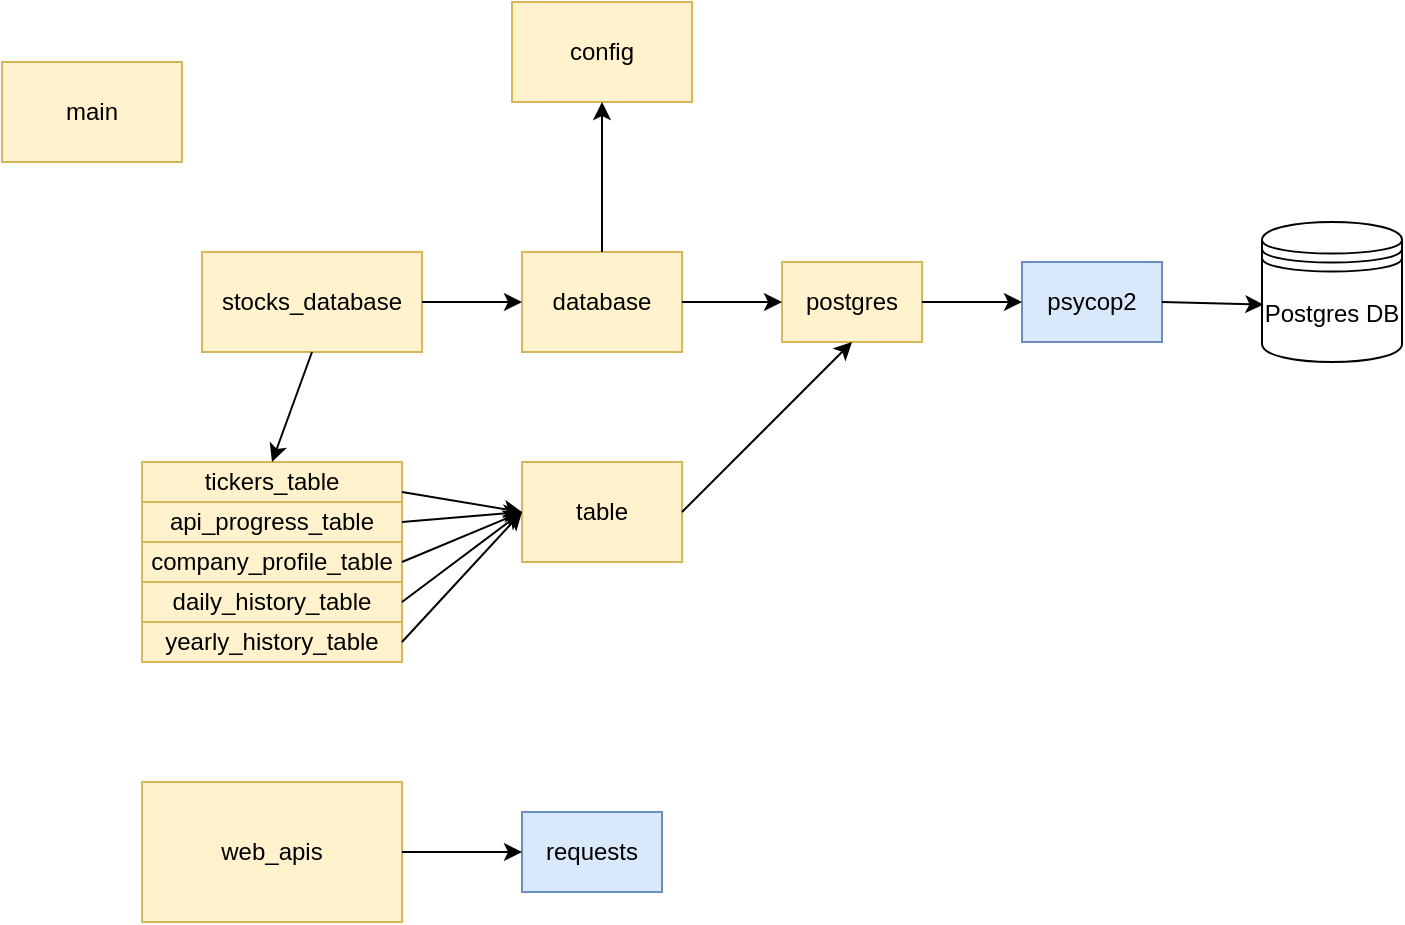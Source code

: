 <mxfile version="13.1.14" type="device"><diagram id="rFR6jo3WXodWxYmscVBD" name="Page-1"><mxGraphModel dx="817" dy="496" grid="1" gridSize="10" guides="1" tooltips="1" connect="1" arrows="1" fold="1" page="1" pageScale="1" pageWidth="850" pageHeight="1100" math="0" shadow="0"><root><mxCell id="0"/><mxCell id="1" parent="0"/><mxCell id="YhuRGsqSOEMKbq4ucQoE-1" value="psycop2" style="rounded=0;whiteSpace=wrap;html=1;fillColor=#dae8fc;strokeColor=#6c8ebf;" parent="1" vertex="1"><mxGeometry x="540" y="150" width="70" height="40" as="geometry"/></mxCell><mxCell id="YhuRGsqSOEMKbq4ucQoE-2" value="Postgres DB" style="shape=datastore;whiteSpace=wrap;html=1;" parent="1" vertex="1"><mxGeometry x="660" y="130" width="70" height="70" as="geometry"/></mxCell><mxCell id="YhuRGsqSOEMKbq4ucQoE-3" value="" style="endArrow=classic;html=1;exitX=1;exitY=0.5;exitDx=0;exitDy=0;entryX=0.01;entryY=0.59;entryDx=0;entryDy=0;entryPerimeter=0;" parent="1" source="YhuRGsqSOEMKbq4ucQoE-1" target="YhuRGsqSOEMKbq4ucQoE-2" edge="1"><mxGeometry width="50" height="50" relative="1" as="geometry"><mxPoint x="620" y="100" as="sourcePoint"/><mxPoint x="640" y="190" as="targetPoint"/></mxGeometry></mxCell><mxCell id="YhuRGsqSOEMKbq4ucQoE-4" value="postgres" style="rounded=0;whiteSpace=wrap;html=1;fillColor=#fff2cc;strokeColor=#d6b656;" parent="1" vertex="1"><mxGeometry x="420" y="150" width="70" height="40" as="geometry"/></mxCell><mxCell id="YhuRGsqSOEMKbq4ucQoE-5" value="" style="endArrow=classic;html=1;exitX=1;exitY=0.5;exitDx=0;exitDy=0;entryX=0;entryY=0.5;entryDx=0;entryDy=0;" parent="1" source="YhuRGsqSOEMKbq4ucQoE-4" target="YhuRGsqSOEMKbq4ucQoE-1" edge="1"><mxGeometry width="50" height="50" relative="1" as="geometry"><mxPoint x="490" y="290" as="sourcePoint"/><mxPoint x="540" y="240" as="targetPoint"/></mxGeometry></mxCell><mxCell id="YhuRGsqSOEMKbq4ucQoE-6" value="database" style="rounded=0;whiteSpace=wrap;html=1;fillColor=#fff2cc;strokeColor=#d6b656;" parent="1" vertex="1"><mxGeometry x="290" y="145" width="80" height="50" as="geometry"/></mxCell><mxCell id="YhuRGsqSOEMKbq4ucQoE-7" value="" style="endArrow=classic;html=1;exitX=1;exitY=0.5;exitDx=0;exitDy=0;entryX=0;entryY=0.5;entryDx=0;entryDy=0;" parent="1" source="YhuRGsqSOEMKbq4ucQoE-6" target="YhuRGsqSOEMKbq4ucQoE-4" edge="1"><mxGeometry width="50" height="50" relative="1" as="geometry"><mxPoint x="390" y="270" as="sourcePoint"/><mxPoint x="440" y="220" as="targetPoint"/></mxGeometry></mxCell><mxCell id="YhuRGsqSOEMKbq4ucQoE-8" value="config" style="rounded=0;whiteSpace=wrap;html=1;fillColor=#fff2cc;strokeColor=#d6b656;" parent="1" vertex="1"><mxGeometry x="285" y="20" width="90" height="50" as="geometry"/></mxCell><mxCell id="YhuRGsqSOEMKbq4ucQoE-9" value="" style="endArrow=classic;html=1;exitX=0.5;exitY=0;exitDx=0;exitDy=0;entryX=0.5;entryY=1;entryDx=0;entryDy=0;" parent="1" source="YhuRGsqSOEMKbq4ucQoE-6" target="YhuRGsqSOEMKbq4ucQoE-8" edge="1"><mxGeometry width="50" height="50" relative="1" as="geometry"><mxPoint x="230" y="160" as="sourcePoint"/><mxPoint x="280" y="110" as="targetPoint"/></mxGeometry></mxCell><mxCell id="YhuRGsqSOEMKbq4ucQoE-11" value="table" style="rounded=0;whiteSpace=wrap;html=1;fillColor=#fff2cc;strokeColor=#d6b656;" parent="1" vertex="1"><mxGeometry x="290" y="250" width="80" height="50" as="geometry"/></mxCell><mxCell id="YhuRGsqSOEMKbq4ucQoE-12" value="" style="endArrow=classic;html=1;exitX=1;exitY=0.5;exitDx=0;exitDy=0;entryX=0.5;entryY=1;entryDx=0;entryDy=0;" parent="1" source="YhuRGsqSOEMKbq4ucQoE-11" target="YhuRGsqSOEMKbq4ucQoE-4" edge="1"><mxGeometry width="50" height="50" relative="1" as="geometry"><mxPoint x="430" y="280" as="sourcePoint"/><mxPoint x="480" y="230" as="targetPoint"/></mxGeometry></mxCell><mxCell id="YhuRGsqSOEMKbq4ucQoE-14" value="tickers_table" style="rounded=0;whiteSpace=wrap;html=1;fillColor=#fff2cc;strokeColor=#d6b656;" parent="1" vertex="1"><mxGeometry x="100" y="250" width="130" height="20" as="geometry"/></mxCell><mxCell id="YhuRGsqSOEMKbq4ucQoE-15" value="api_progress_table" style="rounded=0;whiteSpace=wrap;html=1;fillColor=#fff2cc;strokeColor=#d6b656;" parent="1" vertex="1"><mxGeometry x="100" y="270" width="130" height="20" as="geometry"/></mxCell><mxCell id="YhuRGsqSOEMKbq4ucQoE-17" value="daily_history_table" style="rounded=0;whiteSpace=wrap;html=1;fillColor=#fff2cc;strokeColor=#d6b656;" parent="1" vertex="1"><mxGeometry x="100" y="310" width="130" height="20" as="geometry"/></mxCell><mxCell id="YhuRGsqSOEMKbq4ucQoE-18" value="company_profile_table" style="rounded=0;whiteSpace=wrap;html=1;fillColor=#fff2cc;strokeColor=#d6b656;" parent="1" vertex="1"><mxGeometry x="100" y="290" width="130" height="20" as="geometry"/></mxCell><mxCell id="YhuRGsqSOEMKbq4ucQoE-19" value="yearly_history_table" style="rounded=0;whiteSpace=wrap;html=1;fillColor=#fff2cc;strokeColor=#d6b656;" parent="1" vertex="1"><mxGeometry x="100" y="330" width="130" height="20" as="geometry"/></mxCell><mxCell id="YhuRGsqSOEMKbq4ucQoE-20" value="" style="endArrow=classic;html=1;entryX=0;entryY=0.5;entryDx=0;entryDy=0;exitX=1;exitY=0.75;exitDx=0;exitDy=0;" parent="1" source="YhuRGsqSOEMKbq4ucQoE-14" target="YhuRGsqSOEMKbq4ucQoE-11" edge="1"><mxGeometry width="50" height="50" relative="1" as="geometry"><mxPoint x="200" y="300" as="sourcePoint"/><mxPoint x="250" y="250" as="targetPoint"/></mxGeometry></mxCell><mxCell id="YhuRGsqSOEMKbq4ucQoE-21" value="" style="endArrow=classic;html=1;entryX=0;entryY=0.5;entryDx=0;entryDy=0;exitX=1;exitY=0.5;exitDx=0;exitDy=0;" parent="1" source="YhuRGsqSOEMKbq4ucQoE-15" edge="1"><mxGeometry width="50" height="50" relative="1" as="geometry"><mxPoint x="230" y="240" as="sourcePoint"/><mxPoint x="290" y="275" as="targetPoint"/></mxGeometry></mxCell><mxCell id="YhuRGsqSOEMKbq4ucQoE-23" value="" style="endArrow=classic;html=1;entryX=0;entryY=0.5;entryDx=0;entryDy=0;exitX=1;exitY=0.5;exitDx=0;exitDy=0;" parent="1" source="YhuRGsqSOEMKbq4ucQoE-18" edge="1"><mxGeometry width="50" height="50" relative="1" as="geometry"><mxPoint x="230" y="240" as="sourcePoint"/><mxPoint x="290" y="275" as="targetPoint"/></mxGeometry></mxCell><mxCell id="YhuRGsqSOEMKbq4ucQoE-24" value="" style="endArrow=classic;html=1;entryX=0;entryY=0.5;entryDx=0;entryDy=0;exitX=1;exitY=0.5;exitDx=0;exitDy=0;" parent="1" source="YhuRGsqSOEMKbq4ucQoE-17" edge="1"><mxGeometry width="50" height="50" relative="1" as="geometry"><mxPoint x="230" y="275" as="sourcePoint"/><mxPoint x="290" y="275" as="targetPoint"/></mxGeometry></mxCell><mxCell id="YhuRGsqSOEMKbq4ucQoE-25" value="" style="endArrow=classic;html=1;entryX=0;entryY=0.5;entryDx=0;entryDy=0;exitX=1;exitY=0.5;exitDx=0;exitDy=0;" parent="1" source="YhuRGsqSOEMKbq4ucQoE-19" edge="1"><mxGeometry width="50" height="50" relative="1" as="geometry"><mxPoint x="230" y="295" as="sourcePoint"/><mxPoint x="290" y="275" as="targetPoint"/></mxGeometry></mxCell><mxCell id="7HULND9Z6jbgimNOEDt1-1" value="main" style="rounded=0;whiteSpace=wrap;html=1;fillColor=#fff2cc;strokeColor=#d6b656;" vertex="1" parent="1"><mxGeometry x="30" y="50" width="90" height="50" as="geometry"/></mxCell><mxCell id="7HULND9Z6jbgimNOEDt1-2" value="stocks_database" style="rounded=0;whiteSpace=wrap;html=1;fillColor=#fff2cc;strokeColor=#d6b656;" vertex="1" parent="1"><mxGeometry x="130" y="145" width="110" height="50" as="geometry"/></mxCell><mxCell id="7HULND9Z6jbgimNOEDt1-3" value="" style="endArrow=classic;html=1;exitX=1;exitY=0.5;exitDx=0;exitDy=0;entryX=0;entryY=0.5;entryDx=0;entryDy=0;" edge="1" parent="1" source="7HULND9Z6jbgimNOEDt1-2" target="YhuRGsqSOEMKbq4ucQoE-6"><mxGeometry width="50" height="50" relative="1" as="geometry"><mxPoint x="270" y="410" as="sourcePoint"/><mxPoint x="320" y="360" as="targetPoint"/></mxGeometry></mxCell><mxCell id="7HULND9Z6jbgimNOEDt1-4" value="" style="endArrow=classic;html=1;exitX=0.5;exitY=1;exitDx=0;exitDy=0;entryX=0.5;entryY=0;entryDx=0;entryDy=0;" edge="1" parent="1" source="7HULND9Z6jbgimNOEDt1-2" target="YhuRGsqSOEMKbq4ucQoE-14"><mxGeometry width="50" height="50" relative="1" as="geometry"><mxPoint x="10" y="240" as="sourcePoint"/><mxPoint x="60" y="190" as="targetPoint"/></mxGeometry></mxCell><mxCell id="7HULND9Z6jbgimNOEDt1-5" value="web_apis" style="rounded=0;whiteSpace=wrap;html=1;fillColor=#fff2cc;strokeColor=#d6b656;" vertex="1" parent="1"><mxGeometry x="100" y="410" width="130" height="70" as="geometry"/></mxCell><mxCell id="7HULND9Z6jbgimNOEDt1-6" value="requests" style="rounded=0;whiteSpace=wrap;html=1;fillColor=#dae8fc;strokeColor=#6c8ebf;" vertex="1" parent="1"><mxGeometry x="290" y="425" width="70" height="40" as="geometry"/></mxCell><mxCell id="7HULND9Z6jbgimNOEDt1-7" value="" style="endArrow=classic;html=1;exitX=1;exitY=0.5;exitDx=0;exitDy=0;entryX=0;entryY=0.5;entryDx=0;entryDy=0;" edge="1" parent="1" source="7HULND9Z6jbgimNOEDt1-5" target="7HULND9Z6jbgimNOEDt1-6"><mxGeometry width="50" height="50" relative="1" as="geometry"><mxPoint x="280" y="540" as="sourcePoint"/><mxPoint x="330" y="490" as="targetPoint"/></mxGeometry></mxCell></root></mxGraphModel></diagram></mxfile>